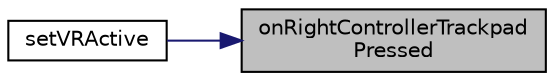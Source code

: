 digraph "onRightControllerTrackpadPressed"
{
 // LATEX_PDF_SIZE
  bgcolor="transparent";
  edge [fontname="Helvetica",fontsize="10",labelfontname="Helvetica",labelfontsize="10"];
  node [fontname="Helvetica",fontsize="10",shape=record];
  rankdir="RL";
  Node1 [label="onRightControllerTrackpad\lPressed",height=0.2,width=0.4,color="black", fillcolor="grey75", style="filled", fontcolor="black",tooltip=" "];
  Node1 -> Node2 [dir="back",color="midnightblue",fontsize="10",style="solid",fontname="Helvetica"];
  Node2 [label="setVRActive",height=0.2,width=0.4,color="black",URL="$class_slicer_p_r_i_s_m_1_1_resources_1_1_virtual_reality_helper_1_1_virtual_reality_helper.html#a0fced9bde49011e1670d601d82b16f43",tooltip=" "];
}
